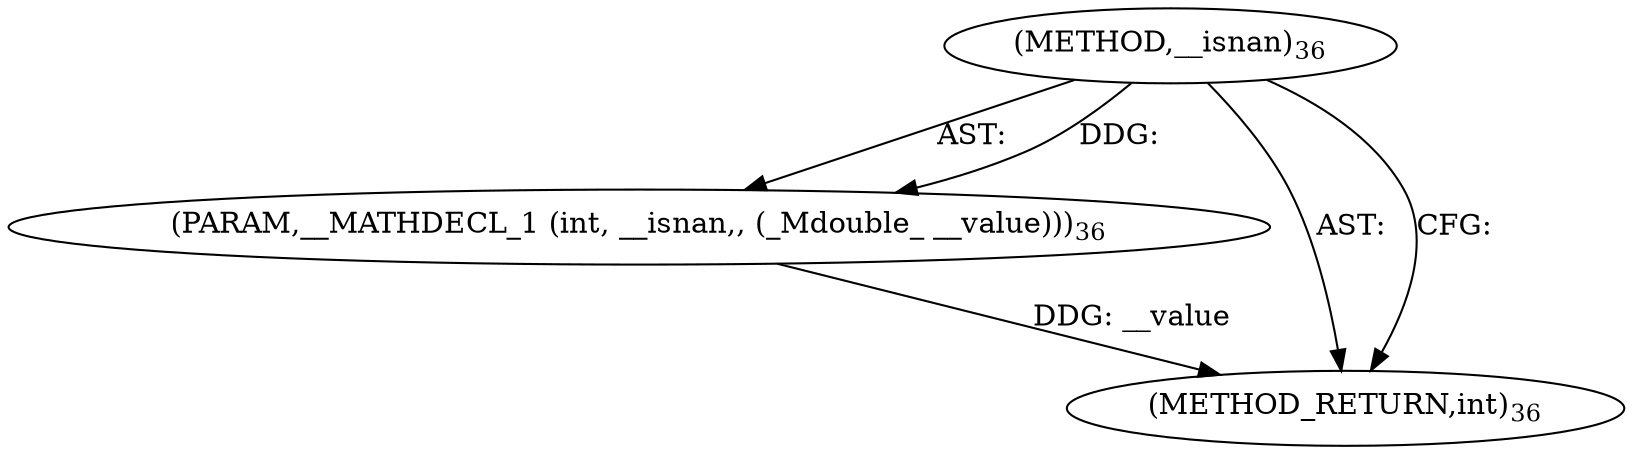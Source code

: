 digraph "__isnan" {  
"6229" [label = <(METHOD,__isnan)<SUB>36</SUB>> ]
"6230" [label = <(PARAM,__MATHDECL_1 (int, __isnan,, (_Mdouble_ __value)))<SUB>36</SUB>> ]
"6231" [label = <(METHOD_RETURN,int)<SUB>36</SUB>> ]
  "6229" -> "6230"  [ label = "AST: "] 
  "6229" -> "6231"  [ label = "AST: "] 
  "6229" -> "6231"  [ label = "CFG: "] 
  "6230" -> "6231"  [ label = "DDG: __value"] 
  "6229" -> "6230"  [ label = "DDG: "] 
}
